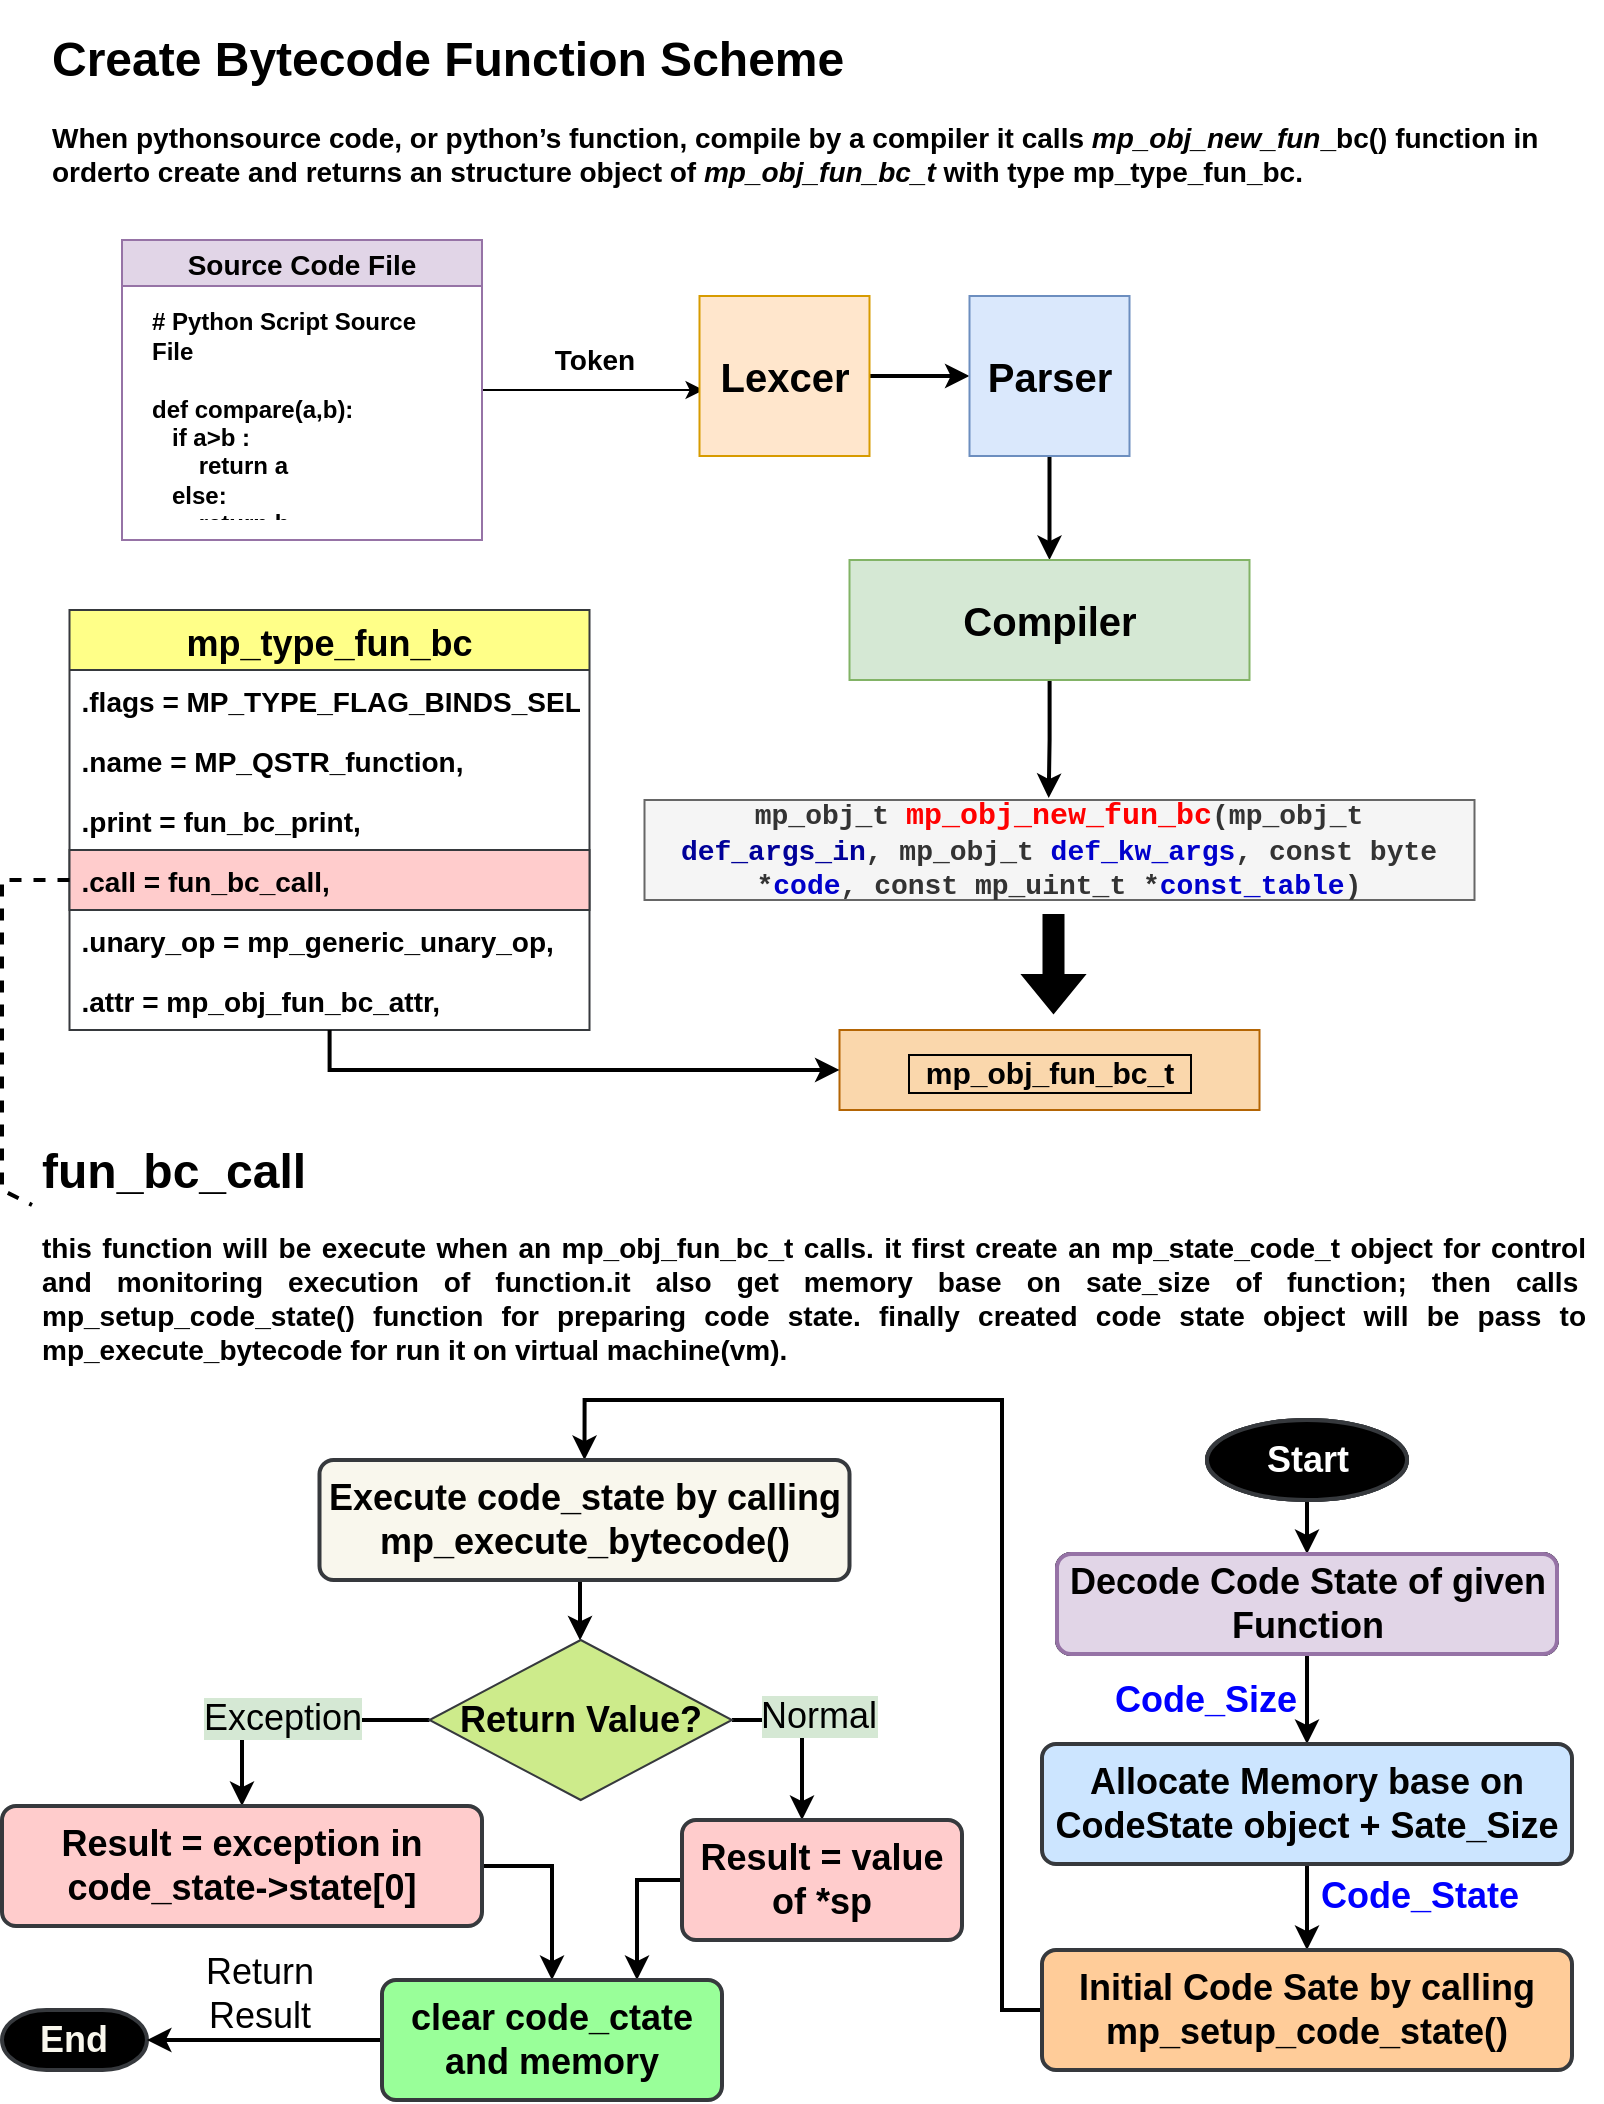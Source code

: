 <mxfile version="15.9.1" type="github">
  <diagram id="H4lATcMI-bZScz2o-kdU" name="Page-1">
    <mxGraphModel dx="1240" dy="554" grid="1" gridSize="10" guides="1" tooltips="1" connect="1" arrows="1" fold="1" page="1" pageScale="1" pageWidth="850" pageHeight="1100" math="0" shadow="0">
      <root>
        <mxCell id="0" />
        <mxCell id="1" parent="0" />
        <mxCell id="sEhrW3wy_zQRSTeb6eg7-7" style="edgeStyle=orthogonalEdgeStyle;rounded=0;orthogonalLoop=1;jettySize=auto;html=1;entryX=0.024;entryY=0.588;entryDx=0;entryDy=0;entryPerimeter=0;" parent="1" source="sEhrW3wy_zQRSTeb6eg7-1" target="sEhrW3wy_zQRSTeb6eg7-5" edge="1">
          <mxGeometry relative="1" as="geometry" />
        </mxCell>
        <mxCell id="sEhrW3wy_zQRSTeb6eg7-1" value="Source Code File" style="swimlane;fillColor=#e1d5e7;strokeColor=#9673a6;startSize=23;fontStyle=1;fontSize=14;" parent="1" vertex="1">
          <mxGeometry x="80" y="150" width="180" height="150" as="geometry" />
        </mxCell>
        <mxCell id="sEhrW3wy_zQRSTeb6eg7-4" value="&lt;div&gt;&lt;br&gt;&lt;/div&gt;&lt;div&gt;# Python Script Source File&lt;/div&gt;&lt;div&gt;&lt;br&gt;&lt;/div&gt;&lt;div&gt;def compare(a,b):&lt;/div&gt;&lt;div&gt;&amp;nbsp;&amp;nbsp; if a&amp;gt;b :&lt;/div&gt;&lt;div&gt;&amp;nbsp;&amp;nbsp;&amp;nbsp;&amp;nbsp;&amp;nbsp;&amp;nbsp; return a&lt;/div&gt;&lt;div&gt;&amp;nbsp;&amp;nbsp; else:&lt;/div&gt;&lt;div&gt;&amp;nbsp;&amp;nbsp;&amp;nbsp;&amp;nbsp;&amp;nbsp;&amp;nbsp; return b&lt;/div&gt;&lt;div&gt;&lt;br&gt;&lt;/div&gt;&lt;div&gt;&lt;br&gt;&lt;/div&gt;" style="text;html=1;spacing=5;spacingTop=-20;whiteSpace=wrap;overflow=hidden;rounded=0;fontStyle=1" parent="sEhrW3wy_zQRSTeb6eg7-1" vertex="1">
          <mxGeometry x="10" y="30" width="160" height="110" as="geometry" />
        </mxCell>
        <mxCell id="sEhrW3wy_zQRSTeb6eg7-10" style="edgeStyle=orthogonalEdgeStyle;rounded=0;orthogonalLoop=1;jettySize=auto;html=1;entryX=0;entryY=0.5;entryDx=0;entryDy=0;fontSize=20;strokeWidth=2;" parent="1" source="sEhrW3wy_zQRSTeb6eg7-5" target="sEhrW3wy_zQRSTeb6eg7-9" edge="1">
          <mxGeometry relative="1" as="geometry" />
        </mxCell>
        <mxCell id="sEhrW3wy_zQRSTeb6eg7-5" value="Lexcer" style="rounded=0;whiteSpace=wrap;html=1;fontStyle=1;fontSize=20;fillColor=#ffe6cc;strokeColor=#d79b00;" parent="1" vertex="1">
          <mxGeometry x="368.75" y="178" width="85" height="80" as="geometry" />
        </mxCell>
        <mxCell id="sEhrW3wy_zQRSTeb6eg7-8" value="Token" style="text;html=1;align=center;verticalAlign=middle;resizable=0;points=[];autosize=1;strokeColor=none;fillColor=none;fontStyle=1;strokeWidth=2;fontSize=14;" parent="1" vertex="1">
          <mxGeometry x="286.25" y="200" width="60" height="20" as="geometry" />
        </mxCell>
        <mxCell id="sEhrW3wy_zQRSTeb6eg7-13" style="edgeStyle=orthogonalEdgeStyle;rounded=0;orthogonalLoop=1;jettySize=auto;html=1;fontSize=20;strokeWidth=2;" parent="1" source="sEhrW3wy_zQRSTeb6eg7-9" target="sEhrW3wy_zQRSTeb6eg7-12" edge="1">
          <mxGeometry relative="1" as="geometry" />
        </mxCell>
        <mxCell id="sEhrW3wy_zQRSTeb6eg7-9" value="Parser" style="whiteSpace=wrap;html=1;aspect=fixed;fontSize=20;fontStyle=1;fillColor=#dae8fc;strokeColor=#6c8ebf;" parent="1" vertex="1">
          <mxGeometry x="503.75" y="178" width="80" height="80" as="geometry" />
        </mxCell>
        <mxCell id="IFpzoaLQcP4A0a1PtxrO-4" style="edgeStyle=orthogonalEdgeStyle;rounded=0;orthogonalLoop=1;jettySize=auto;html=1;entryX=0.487;entryY=-0.02;entryDx=0;entryDy=0;entryPerimeter=0;fontSize=18;fontColor=#0000CC;strokeWidth=2;" edge="1" parent="1" source="sEhrW3wy_zQRSTeb6eg7-12" target="IFpzoaLQcP4A0a1PtxrO-3">
          <mxGeometry relative="1" as="geometry" />
        </mxCell>
        <mxCell id="sEhrW3wy_zQRSTeb6eg7-12" value="Compiler" style="rounded=0;whiteSpace=wrap;html=1;fontSize=20;fontStyle=1;fillColor=#d5e8d4;strokeColor=#82b366;" parent="1" vertex="1">
          <mxGeometry x="443.75" y="310" width="200" height="60" as="geometry" />
        </mxCell>
        <mxCell id="IFpzoaLQcP4A0a1PtxrO-3" value="mp_obj_t &lt;font style=&quot;font-size: 15px&quot; color=&quot;#FF0000&quot;&gt;mp_obj_new_fun_bc&lt;/font&gt;(mp_obj_t &lt;font color=&quot;#000099&quot;&gt;def_args_in&lt;/font&gt;, mp_obj_t &lt;font color=&quot;#0000CC&quot;&gt;def_kw_args&lt;/font&gt;, const byte *&lt;font color=&quot;#0000CC&quot;&gt;code&lt;/font&gt;, const mp_uint_t *&lt;font color=&quot;#0000CC&quot;&gt;const_table&lt;/font&gt;)" style="rounded=0;whiteSpace=wrap;html=1;fontSize=14;fontStyle=1;fontFamily=Courier New;fillColor=#f5f5f5;strokeColor=#666666;fontColor=#333333;" vertex="1" parent="1">
          <mxGeometry x="341.25" y="430" width="415" height="50" as="geometry" />
        </mxCell>
        <mxCell id="IFpzoaLQcP4A0a1PtxrO-9" value="&amp;nbsp; mp_obj_fun_bc_t &amp;nbsp; " style="whiteSpace=wrap;html=1;align=center;labelBorderColor=default;fontSize=15;fontStyle=1;spacingTop=2;spacingLeft=0;spacingBottom=0;fillColor=#fad7ac;strokeColor=#b46504;" vertex="1" parent="1">
          <mxGeometry x="438.75" y="545" width="210" height="40" as="geometry" />
        </mxCell>
        <mxCell id="IFpzoaLQcP4A0a1PtxrO-13" value="" style="shape=flexArrow;endArrow=classic;html=1;rounded=0;fontSize=15;fontColor=#000000;fillColor=#000000;" edge="1" parent="1">
          <mxGeometry width="50" height="50" relative="1" as="geometry">
            <mxPoint x="545.75" y="487" as="sourcePoint" />
            <mxPoint x="545.75" y="537" as="targetPoint" />
          </mxGeometry>
        </mxCell>
        <mxCell id="IFpzoaLQcP4A0a1PtxrO-16" value="&lt;h1&gt;Create Bytecode Function Scheme&amp;nbsp; &lt;br&gt;&lt;/h1&gt;&lt;p style=&quot;font-size: 14px&quot;&gt;&lt;b&gt;&lt;span&gt;When pythonsource code, or python’s function, compile by a compiler it calls &lt;/span&gt;&lt;i&gt;&lt;span&gt;mp_obj_new_fun&lt;/span&gt;&lt;/i&gt;&lt;span&gt;_bc() &lt;/span&gt;&lt;span&gt;function in order&lt;/span&gt;&lt;span&gt;to create and returns an structure object of &lt;/span&gt;&lt;i&gt;&lt;span&gt;mp_obj_fun_bc_t&lt;/span&gt;&lt;/i&gt;&lt;span&gt; with type&lt;/span&gt;&lt;span&gt; mp_type_fun_bc.&lt;/span&gt;&lt;/b&gt;&lt;/p&gt;" style="text;html=1;spacing=5;spacingTop=-20;whiteSpace=wrap;overflow=hidden;rounded=0;" vertex="1" parent="1">
          <mxGeometry x="40" y="40" width="780" height="100" as="geometry" />
        </mxCell>
        <mxCell id="IFpzoaLQcP4A0a1PtxrO-18" value="mp_type_fun_bc " style="swimlane;fontStyle=1;childLayout=stackLayout;horizontal=1;startSize=30;horizontalStack=0;resizeParent=1;resizeParentMax=0;resizeLast=0;collapsible=1;marginBottom=0;fontSize=18;fillColor=#ffff88;strokeColor=#36393d;" vertex="1" parent="1">
          <mxGeometry x="53.75" y="335" width="260" height="210" as="geometry">
            <mxRectangle x="53.75" y="335" width="180" height="30" as="alternateBounds" />
          </mxGeometry>
        </mxCell>
        <mxCell id="IFpzoaLQcP4A0a1PtxrO-19" value=" .flags = MP_TYPE_FLAG_BINDS_SELF," style="text;strokeColor=none;fillColor=none;align=left;verticalAlign=middle;spacingLeft=4;spacingRight=4;overflow=hidden;points=[[0,0.5],[1,0.5]];portConstraint=eastwest;rotatable=0;fontSize=14;fontStyle=1" vertex="1" parent="IFpzoaLQcP4A0a1PtxrO-18">
          <mxGeometry y="30" width="260" height="30" as="geometry" />
        </mxCell>
        <mxCell id="IFpzoaLQcP4A0a1PtxrO-20" value=".name = MP_QSTR_function," style="text;strokeColor=none;fillColor=none;align=left;verticalAlign=middle;spacingLeft=4;spacingRight=4;overflow=hidden;points=[[0,0.5],[1,0.5]];portConstraint=eastwest;rotatable=0;fontSize=14;fontStyle=1" vertex="1" parent="IFpzoaLQcP4A0a1PtxrO-18">
          <mxGeometry y="60" width="260" height="30" as="geometry" />
        </mxCell>
        <mxCell id="IFpzoaLQcP4A0a1PtxrO-22" value=".print = fun_bc_print," style="text;strokeColor=none;fillColor=none;align=left;verticalAlign=middle;spacingLeft=4;spacingRight=4;overflow=hidden;points=[[0,0.5],[1,0.5]];portConstraint=eastwest;rotatable=0;fontSize=14;fontStyle=1" vertex="1" parent="IFpzoaLQcP4A0a1PtxrO-18">
          <mxGeometry y="90" width="260" height="30" as="geometry" />
        </mxCell>
        <mxCell id="IFpzoaLQcP4A0a1PtxrO-24" value=".call = fun_bc_call," style="text;strokeColor=#36393d;fillColor=#ffcccc;align=left;verticalAlign=middle;spacingLeft=4;spacingRight=4;overflow=hidden;points=[[0,0.5],[1,0.5]];portConstraint=eastwest;rotatable=0;fontSize=14;fontStyle=1" vertex="1" parent="IFpzoaLQcP4A0a1PtxrO-18">
          <mxGeometry y="120" width="260" height="30" as="geometry" />
        </mxCell>
        <mxCell id="IFpzoaLQcP4A0a1PtxrO-23" value=".unary_op = mp_generic_unary_op," style="text;strokeColor=none;fillColor=none;align=left;verticalAlign=middle;spacingLeft=4;spacingRight=4;overflow=hidden;points=[[0,0.5],[1,0.5]];portConstraint=eastwest;rotatable=0;fontSize=14;fontStyle=1" vertex="1" parent="IFpzoaLQcP4A0a1PtxrO-18">
          <mxGeometry y="150" width="260" height="30" as="geometry" />
        </mxCell>
        <mxCell id="IFpzoaLQcP4A0a1PtxrO-21" value=".attr = mp_obj_fun_bc_attr," style="text;strokeColor=none;fillColor=none;align=left;verticalAlign=middle;spacingLeft=4;spacingRight=4;overflow=hidden;points=[[0,0.5],[1,0.5]];portConstraint=eastwest;rotatable=0;fontSize=14;fontStyle=1" vertex="1" parent="IFpzoaLQcP4A0a1PtxrO-18">
          <mxGeometry y="180" width="260" height="30" as="geometry" />
        </mxCell>
        <mxCell id="IFpzoaLQcP4A0a1PtxrO-27" value="&lt;h1 align=&quot;justify&quot;&gt;fun_bc_call&amp;nbsp; &lt;br&gt;&lt;/h1&gt;&lt;p style=&quot;font-size: 14px&quot; align=&quot;justify&quot;&gt;&lt;b&gt;this function will be execute when an mp_obj_fun_bc_t calls. it first create an mp_state_code_t object for control and monitoring execution of function.it also get memory base on sate_size of function; then calls&amp;nbsp; mp_setup_code_state() function for preparing code state. finally created code state object will be pass to mp_execute_bytecode for run it on virtual machine(vm). &lt;/b&gt;&lt;br&gt;&lt;/p&gt;" style="text;html=1;spacing=5;spacingTop=-20;whiteSpace=wrap;overflow=hidden;rounded=0;align=left;verticalAlign=middle;" vertex="1" parent="1">
          <mxGeometry x="35" y="600" width="780" height="130" as="geometry" />
        </mxCell>
        <mxCell id="IFpzoaLQcP4A0a1PtxrO-29" value="" style="endArrow=none;dashed=1;html=1;rounded=0;fontSize=23;entryX=0;entryY=0.25;entryDx=0;entryDy=0;fontStyle=1;strokeWidth=2;" edge="1" parent="1" source="IFpzoaLQcP4A0a1PtxrO-24" target="IFpzoaLQcP4A0a1PtxrO-27">
          <mxGeometry width="50" height="50" relative="1" as="geometry">
            <mxPoint x="460" y="770" as="sourcePoint" />
            <mxPoint x="510" y="720" as="targetPoint" />
            <Array as="points">
              <mxPoint x="20" y="470" />
              <mxPoint x="20" y="625" />
            </Array>
          </mxGeometry>
        </mxCell>
        <mxCell id="IFpzoaLQcP4A0a1PtxrO-35" style="edgeStyle=orthogonalEdgeStyle;rounded=0;orthogonalLoop=1;jettySize=auto;html=1;fontSize=18;strokeWidth=2;" edge="1" parent="1" source="IFpzoaLQcP4A0a1PtxrO-31" target="IFpzoaLQcP4A0a1PtxrO-33">
          <mxGeometry relative="1" as="geometry" />
        </mxCell>
        <mxCell id="IFpzoaLQcP4A0a1PtxrO-31" value="Start" style="strokeWidth=2;html=1;shape=mxgraph.flowchart.start_1;whiteSpace=wrap;fontSize=18;fillColor=#f9f7ed;strokeColor=#36393d;fontStyle=1" vertex="1" parent="1">
          <mxGeometry x="622.5" y="740" width="100" height="40" as="geometry" />
        </mxCell>
        <mxCell id="IFpzoaLQcP4A0a1PtxrO-37" style="edgeStyle=orthogonalEdgeStyle;rounded=0;orthogonalLoop=1;jettySize=auto;html=1;fontSize=18;strokeWidth=2;" edge="1" parent="1" source="IFpzoaLQcP4A0a1PtxrO-33" target="IFpzoaLQcP4A0a1PtxrO-36">
          <mxGeometry relative="1" as="geometry" />
        </mxCell>
        <mxCell id="IFpzoaLQcP4A0a1PtxrO-33" value="Decode Code State of given Function" style="rounded=1;whiteSpace=wrap;html=1;absoluteArcSize=1;arcSize=14;strokeWidth=2;fontSize=18;fillColor=#ffcccc;fontStyle=1;strokeColor=#36393d;" vertex="1" parent="1">
          <mxGeometry x="547.5" y="807" width="250" height="50" as="geometry" />
        </mxCell>
        <mxCell id="IFpzoaLQcP4A0a1PtxrO-47" style="edgeStyle=orthogonalEdgeStyle;rounded=0;orthogonalLoop=1;jettySize=auto;html=1;fontSize=18;strokeWidth=2;" edge="1" parent="1" source="IFpzoaLQcP4A0a1PtxrO-36" target="IFpzoaLQcP4A0a1PtxrO-46">
          <mxGeometry relative="1" as="geometry" />
        </mxCell>
        <mxCell id="IFpzoaLQcP4A0a1PtxrO-36" value="Allocate Memory base on CodeState object + Sate_Size " style="rounded=1;whiteSpace=wrap;html=1;absoluteArcSize=1;arcSize=14;strokeWidth=2;fontSize=18;fillColor=#cce5ff;fontStyle=1;strokeColor=#36393d;" vertex="1" parent="1">
          <mxGeometry x="540" y="902" width="265" height="60" as="geometry" />
        </mxCell>
        <mxCell id="IFpzoaLQcP4A0a1PtxrO-40" value="Start" style="strokeWidth=2;html=1;shape=mxgraph.flowchart.start_1;whiteSpace=wrap;fontSize=18;fillColor=#f9f7ed;strokeColor=#36393d;fontStyle=1" vertex="1" parent="1">
          <mxGeometry x="622.5" y="740" width="100" height="40" as="geometry" />
        </mxCell>
        <mxCell id="IFpzoaLQcP4A0a1PtxrO-41" value="Decode Code State of given Function" style="rounded=1;whiteSpace=wrap;html=1;absoluteArcSize=1;arcSize=14;strokeWidth=2;fontSize=18;fillColor=#ffcccc;fontStyle=1;strokeColor=#36393d;" vertex="1" parent="1">
          <mxGeometry x="547.5" y="807" width="250" height="50" as="geometry" />
        </mxCell>
        <mxCell id="IFpzoaLQcP4A0a1PtxrO-42" value="Start" style="strokeWidth=2;html=1;shape=mxgraph.flowchart.start_1;whiteSpace=wrap;fontSize=18;fillColor=#000000;strokeColor=#36393d;fontStyle=1;fontColor=#FFFFFF;labelBackgroundColor=#000000;" vertex="1" parent="1">
          <mxGeometry x="622.5" y="740" width="100" height="40" as="geometry" />
        </mxCell>
        <mxCell id="IFpzoaLQcP4A0a1PtxrO-43" value="Decode Code State of given Function" style="rounded=1;whiteSpace=wrap;html=1;absoluteArcSize=1;arcSize=14;strokeWidth=2;fontSize=18;fillColor=#e1d5e7;fontStyle=1;strokeColor=#9673a6;" vertex="1" parent="1">
          <mxGeometry x="547.5" y="807" width="250" height="50" as="geometry" />
        </mxCell>
        <mxCell id="IFpzoaLQcP4A0a1PtxrO-76" style="edgeStyle=orthogonalEdgeStyle;rounded=0;orthogonalLoop=1;jettySize=auto;html=1;entryX=0.5;entryY=0;entryDx=0;entryDy=0;fontSize=18;fontColor=#0000FF;strokeWidth=2;" edge="1" parent="1" source="IFpzoaLQcP4A0a1PtxrO-46" target="IFpzoaLQcP4A0a1PtxrO-50">
          <mxGeometry relative="1" as="geometry">
            <Array as="points">
              <mxPoint x="520" y="1035" />
              <mxPoint x="520" y="730" />
              <mxPoint x="311" y="730" />
            </Array>
          </mxGeometry>
        </mxCell>
        <mxCell id="IFpzoaLQcP4A0a1PtxrO-46" value="&lt;div&gt;Initial Code Sate by calling&lt;/div&gt;&lt;div&gt;mp_setup_code_state()&lt;br&gt;&lt;/div&gt;" style="rounded=1;whiteSpace=wrap;html=1;absoluteArcSize=1;arcSize=14;strokeWidth=2;fontSize=18;fillColor=#ffcc99;fontStyle=1;strokeColor=#36393d;" vertex="1" parent="1">
          <mxGeometry x="540" y="1005" width="265" height="60" as="geometry" />
        </mxCell>
        <mxCell id="IFpzoaLQcP4A0a1PtxrO-48" value="Code_Size" style="text;html=1;strokeColor=none;fillColor=none;align=center;verticalAlign=middle;whiteSpace=wrap;rounded=0;fontSize=18;fontStyle=1;fontColor=#0000FF;" vertex="1" parent="1">
          <mxGeometry x="592.25" y="865" width="60" height="30" as="geometry" />
        </mxCell>
        <mxCell id="IFpzoaLQcP4A0a1PtxrO-49" value="Code_State" style="text;html=1;strokeColor=none;fillColor=none;align=center;verticalAlign=middle;whiteSpace=wrap;rounded=0;fontSize=18;fontStyle=1;fontColor=#0000FF;" vertex="1" parent="1">
          <mxGeometry x="699.25" y="963" width="60" height="30" as="geometry" />
        </mxCell>
        <mxCell id="IFpzoaLQcP4A0a1PtxrO-53" style="edgeStyle=orthogonalEdgeStyle;rounded=0;orthogonalLoop=1;jettySize=auto;html=1;fontSize=18;fontColor=#0000FF;strokeWidth=2;exitX=0.5;exitY=1;exitDx=0;exitDy=0;" edge="1" parent="1" source="IFpzoaLQcP4A0a1PtxrO-50" target="IFpzoaLQcP4A0a1PtxrO-52">
          <mxGeometry relative="1" as="geometry">
            <Array as="points">
              <mxPoint x="309" y="820" />
            </Array>
          </mxGeometry>
        </mxCell>
        <mxCell id="IFpzoaLQcP4A0a1PtxrO-50" value="&lt;div&gt;Execute code_state by calling&lt;/div&gt;&lt;div&gt;mp_execute_bytecode() &lt;br&gt;&lt;/div&gt;" style="rounded=1;whiteSpace=wrap;html=1;absoluteArcSize=1;arcSize=14;strokeWidth=2;fontSize=18;fillColor=#f9f7ed;fontStyle=1;strokeColor=#36393d;" vertex="1" parent="1">
          <mxGeometry x="178.75" y="760" width="265" height="60" as="geometry" />
        </mxCell>
        <mxCell id="IFpzoaLQcP4A0a1PtxrO-69" style="edgeStyle=orthogonalEdgeStyle;rounded=0;orthogonalLoop=1;jettySize=auto;html=1;entryX=0.5;entryY=0;entryDx=0;entryDy=0;fontSize=18;fontColor=#000000;strokeWidth=2;" edge="1" parent="1" source="IFpzoaLQcP4A0a1PtxrO-52" target="IFpzoaLQcP4A0a1PtxrO-54">
          <mxGeometry relative="1" as="geometry">
            <Array as="points">
              <mxPoint x="140" y="890" />
            </Array>
          </mxGeometry>
        </mxCell>
        <mxCell id="IFpzoaLQcP4A0a1PtxrO-80" value="&lt;div&gt;Exception&lt;/div&gt;" style="edgeLabel;html=1;align=center;verticalAlign=middle;resizable=0;points=[];fontSize=18;fontColor=#000000;labelBackgroundColor=#D5E8D4;" vertex="1" connectable="0" parent="IFpzoaLQcP4A0a1PtxrO-69">
          <mxGeometry x="0.099" y="2" relative="1" as="geometry">
            <mxPoint x="1" y="-3" as="offset" />
          </mxGeometry>
        </mxCell>
        <mxCell id="IFpzoaLQcP4A0a1PtxrO-70" style="edgeStyle=orthogonalEdgeStyle;rounded=0;orthogonalLoop=1;jettySize=auto;html=1;fontSize=18;fontColor=#0000FF;strokeWidth=2;" edge="1" parent="1" source="IFpzoaLQcP4A0a1PtxrO-52" target="IFpzoaLQcP4A0a1PtxrO-55">
          <mxGeometry relative="1" as="geometry">
            <Array as="points">
              <mxPoint x="420" y="890" />
            </Array>
          </mxGeometry>
        </mxCell>
        <mxCell id="IFpzoaLQcP4A0a1PtxrO-79" value="Normal" style="edgeLabel;html=1;align=center;verticalAlign=middle;resizable=0;points=[];fontSize=18;fontColor=#000000;labelBackgroundColor=#D5E8D4;" vertex="1" connectable="0" parent="IFpzoaLQcP4A0a1PtxrO-70">
          <mxGeometry x="-0.176" y="-5" relative="1" as="geometry">
            <mxPoint x="13" y="-2" as="offset" />
          </mxGeometry>
        </mxCell>
        <mxCell id="IFpzoaLQcP4A0a1PtxrO-52" value="Return Value?" style="rhombus;whiteSpace=wrap;html=1;fontSize=18;strokeColor=#36393d;fillColor=#cdeb8b;fontStyle=1" vertex="1" parent="1">
          <mxGeometry x="233.74" y="850" width="151.25" height="80" as="geometry" />
        </mxCell>
        <mxCell id="IFpzoaLQcP4A0a1PtxrO-72" style="edgeStyle=orthogonalEdgeStyle;rounded=0;orthogonalLoop=1;jettySize=auto;html=1;fontSize=18;fontColor=#0000FF;strokeWidth=2;" edge="1" parent="1" source="IFpzoaLQcP4A0a1PtxrO-54" target="IFpzoaLQcP4A0a1PtxrO-71">
          <mxGeometry relative="1" as="geometry">
            <Array as="points">
              <mxPoint x="295" y="963" />
            </Array>
          </mxGeometry>
        </mxCell>
        <mxCell id="IFpzoaLQcP4A0a1PtxrO-54" value="&lt;font style=&quot;font-size: 18px&quot;&gt;Result = exception in code_state-&amp;gt;state[0]&lt;/font&gt;" style="rounded=1;whiteSpace=wrap;html=1;absoluteArcSize=1;arcSize=14;strokeWidth=2;fontSize=18;fillColor=#ffcccc;fontStyle=1;strokeColor=#36393d;" vertex="1" parent="1">
          <mxGeometry x="20" y="933" width="240" height="60" as="geometry" />
        </mxCell>
        <mxCell id="IFpzoaLQcP4A0a1PtxrO-73" style="edgeStyle=orthogonalEdgeStyle;rounded=0;orthogonalLoop=1;jettySize=auto;html=1;entryX=0.75;entryY=0;entryDx=0;entryDy=0;fontSize=18;fontColor=#0000FF;strokeWidth=2;" edge="1" parent="1" source="IFpzoaLQcP4A0a1PtxrO-55" target="IFpzoaLQcP4A0a1PtxrO-71">
          <mxGeometry relative="1" as="geometry">
            <Array as="points">
              <mxPoint x="338" y="970" />
            </Array>
          </mxGeometry>
        </mxCell>
        <mxCell id="IFpzoaLQcP4A0a1PtxrO-55" value="Result = value of *sp" style="rounded=1;whiteSpace=wrap;html=1;absoluteArcSize=1;arcSize=14;strokeWidth=2;fontSize=18;fillColor=#ffcccc;fontStyle=1;strokeColor=#36393d;" vertex="1" parent="1">
          <mxGeometry x="360" y="940" width="140" height="60" as="geometry" />
        </mxCell>
        <mxCell id="IFpzoaLQcP4A0a1PtxrO-62" value="End" style="strokeWidth=2;html=1;shape=mxgraph.flowchart.terminator;whiteSpace=wrap;fontSize=18;fillColor=#000000;strokeColor=#36393d;fontStyle=1;labelBackgroundColor=#000000;fontColor=#F9F7ED;" vertex="1" parent="1">
          <mxGeometry x="20" y="1035" width="72.49" height="30" as="geometry" />
        </mxCell>
        <mxCell id="IFpzoaLQcP4A0a1PtxrO-75" style="edgeStyle=orthogonalEdgeStyle;rounded=0;orthogonalLoop=1;jettySize=auto;html=1;fontSize=18;fontColor=#0000FF;strokeWidth=2;" edge="1" parent="1" source="IFpzoaLQcP4A0a1PtxrO-71" target="IFpzoaLQcP4A0a1PtxrO-62">
          <mxGeometry relative="1" as="geometry" />
        </mxCell>
        <mxCell id="IFpzoaLQcP4A0a1PtxrO-71" value="clear code_ctate and memory" style="rounded=1;whiteSpace=wrap;html=1;absoluteArcSize=1;arcSize=14;strokeWidth=2;fontSize=18;fillColor=#99FF99;fontStyle=1;strokeColor=#36393d;" vertex="1" parent="1">
          <mxGeometry x="210" y="1020" width="170" height="60" as="geometry" />
        </mxCell>
        <mxCell id="IFpzoaLQcP4A0a1PtxrO-81" value="Return Result" style="text;html=1;strokeColor=none;fillColor=none;align=center;verticalAlign=middle;whiteSpace=wrap;rounded=0;fontSize=18;fontColor=#000000;" vertex="1" parent="1">
          <mxGeometry x="118.75" y="1012" width="60" height="30" as="geometry" />
        </mxCell>
        <mxCell id="IFpzoaLQcP4A0a1PtxrO-82" style="edgeStyle=orthogonalEdgeStyle;rounded=0;orthogonalLoop=1;jettySize=auto;html=1;entryX=0;entryY=0.5;entryDx=0;entryDy=0;fontSize=18;fontColor=#000000;strokeWidth=2;" edge="1" parent="1" source="IFpzoaLQcP4A0a1PtxrO-21" target="IFpzoaLQcP4A0a1PtxrO-9">
          <mxGeometry relative="1" as="geometry">
            <Array as="points">
              <mxPoint x="184" y="565" />
            </Array>
          </mxGeometry>
        </mxCell>
      </root>
    </mxGraphModel>
  </diagram>
</mxfile>
